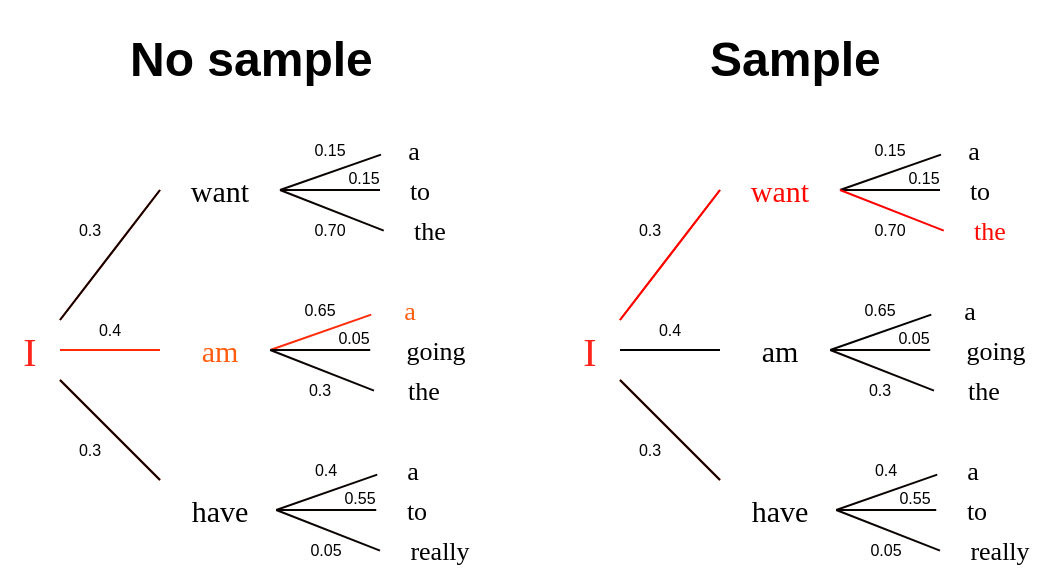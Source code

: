 <mxfile version="20.3.0" type="device"><diagram id="1QyO98hl3nDvph0_O422" name="Page-1"><mxGraphModel dx="1038" dy="649" grid="1" gridSize="10" guides="1" tooltips="1" connect="1" arrows="1" fold="1" page="1" pageScale="1" pageWidth="850" pageHeight="1100" math="0" shadow="0"><root><mxCell id="0"/><mxCell id="1" parent="0"/><mxCell id="Yl-vMLZ6tdEaoKD6YUdp-1" value="I" style="text;html=1;strokeColor=none;fillColor=none;align=center;verticalAlign=middle;whiteSpace=wrap;rounded=0;strokeWidth=2;fontSize=20;fontFamily=Roboto Slab;fontSource=https%3A%2F%2Ffonts.googleapis.com%2Fcss%3Ffamily%3DRoboto%2BSlab;fontStyle=0;fontColor=#FF241C;" parent="1" vertex="1"><mxGeometry x="90" y="210" width="30" height="30" as="geometry"/></mxCell><mxCell id="Yl-vMLZ6tdEaoKD6YUdp-2" value="am" style="text;html=1;strokeColor=none;fillColor=none;align=center;verticalAlign=middle;whiteSpace=wrap;rounded=0;strokeWidth=2;fontSize=15;fontFamily=Roboto Slab;fontSource=https%3A%2F%2Ffonts.googleapis.com%2Fcss%3Ffamily%3DRoboto%2BSlab;fontColor=#FF5D0D;" parent="1" vertex="1"><mxGeometry x="170" y="210" width="60" height="30" as="geometry"/></mxCell><mxCell id="Yl-vMLZ6tdEaoKD6YUdp-3" value="want" style="text;html=1;strokeColor=none;fillColor=none;align=center;verticalAlign=middle;whiteSpace=wrap;rounded=0;strokeWidth=2;fontSize=15;fontFamily=Roboto Slab;fontSource=https%3A%2F%2Ffonts.googleapis.com%2Fcss%3Ffamily%3DRoboto%2BSlab;" parent="1" vertex="1"><mxGeometry x="170" y="130" width="60" height="30" as="geometry"/></mxCell><mxCell id="Yl-vMLZ6tdEaoKD6YUdp-4" value="have" style="text;html=1;strokeColor=none;fillColor=none;align=center;verticalAlign=middle;whiteSpace=wrap;rounded=0;strokeWidth=2;fontSize=15;fontFamily=Roboto Slab;fontSource=https%3A%2F%2Ffonts.googleapis.com%2Fcss%3Ffamily%3DRoboto%2BSlab;" parent="1" vertex="1"><mxGeometry x="170" y="290" width="60" height="30" as="geometry"/></mxCell><mxCell id="Yl-vMLZ6tdEaoKD6YUdp-5" value="a" style="text;html=1;strokeColor=none;fillColor=none;align=center;verticalAlign=middle;whiteSpace=wrap;rounded=0;strokeWidth=2;fontSize=13;fontFamily=Roboto Slab;fontSource=https%3A%2F%2Ffonts.googleapis.com%2Fcss%3Ffamily%3DRoboto%2BSlab;" parent="1" vertex="1"><mxGeometry x="267" y="110" width="60" height="30" as="geometry"/></mxCell><mxCell id="Yl-vMLZ6tdEaoKD6YUdp-6" value="the" style="text;html=1;strokeColor=none;fillColor=none;align=center;verticalAlign=middle;whiteSpace=wrap;rounded=0;strokeWidth=2;fontSize=13;fontFamily=Roboto Slab;fontSource=https%3A%2F%2Ffonts.googleapis.com%2Fcss%3Ffamily%3DRoboto%2BSlab;" parent="1" vertex="1"><mxGeometry x="280" y="150" width="50" height="30" as="geometry"/></mxCell><mxCell id="Yl-vMLZ6tdEaoKD6YUdp-7" value="to" style="text;html=1;strokeColor=none;fillColor=none;align=center;verticalAlign=middle;whiteSpace=wrap;rounded=0;strokeWidth=2;fontSize=13;fontFamily=Roboto Slab;fontSource=https%3A%2F%2Ffonts.googleapis.com%2Fcss%3Ffamily%3DRoboto%2BSlab;" parent="1" vertex="1"><mxGeometry x="270" y="130" width="60" height="30" as="geometry"/></mxCell><mxCell id="Yl-vMLZ6tdEaoKD6YUdp-8" value="a" style="text;html=1;strokeColor=none;fillColor=none;align=center;verticalAlign=middle;whiteSpace=wrap;rounded=0;strokeWidth=2;fontSize=13;fontFamily=Roboto Slab;fontSource=https%3A%2F%2Ffonts.googleapis.com%2Fcss%3Ffamily%3DRoboto%2BSlab;fontColor=#FF5D0D;" parent="1" vertex="1"><mxGeometry x="265" y="190" width="60" height="30" as="geometry"/></mxCell><mxCell id="Yl-vMLZ6tdEaoKD6YUdp-9" value="the" style="text;html=1;strokeColor=none;fillColor=none;align=center;verticalAlign=middle;whiteSpace=wrap;rounded=0;strokeWidth=2;fontSize=13;fontFamily=Roboto Slab;fontSource=https%3A%2F%2Ffonts.googleapis.com%2Fcss%3Ffamily%3DRoboto%2BSlab;" parent="1" vertex="1"><mxGeometry x="272.12" y="230" width="60" height="30" as="geometry"/></mxCell><mxCell id="Yl-vMLZ6tdEaoKD6YUdp-10" value="going" style="text;html=1;strokeColor=none;fillColor=none;align=center;verticalAlign=middle;whiteSpace=wrap;rounded=0;strokeWidth=2;fontSize=13;fontFamily=Roboto Slab;fontSource=https%3A%2F%2Ffonts.googleapis.com%2Fcss%3Ffamily%3DRoboto%2BSlab;" parent="1" vertex="1"><mxGeometry x="278" y="210" width="60" height="30" as="geometry"/></mxCell><mxCell id="Yl-vMLZ6tdEaoKD6YUdp-11" value="a" style="text;html=1;strokeColor=none;fillColor=none;align=center;verticalAlign=middle;whiteSpace=wrap;rounded=0;strokeWidth=2;fontSize=13;fontFamily=Roboto Slab;fontSource=https%3A%2F%2Ffonts.googleapis.com%2Fcss%3Ffamily%3DRoboto%2BSlab;" parent="1" vertex="1"><mxGeometry x="270" y="270" width="53" height="30" as="geometry"/></mxCell><mxCell id="Yl-vMLZ6tdEaoKD6YUdp-12" value="really" style="text;html=1;strokeColor=none;fillColor=none;align=center;verticalAlign=middle;whiteSpace=wrap;rounded=0;strokeWidth=2;fontSize=13;fontFamily=Roboto Slab;fontSource=https%3A%2F%2Ffonts.googleapis.com%2Fcss%3Ffamily%3DRoboto%2BSlab;" parent="1" vertex="1"><mxGeometry x="280" y="310" width="60" height="30" as="geometry"/></mxCell><mxCell id="Yl-vMLZ6tdEaoKD6YUdp-13" value="to" style="text;html=1;strokeColor=none;fillColor=none;align=center;verticalAlign=middle;whiteSpace=wrap;rounded=0;strokeWidth=2;fontSize=13;fontFamily=Roboto Slab;fontSource=https%3A%2F%2Ffonts.googleapis.com%2Fcss%3Ffamily%3DRoboto%2BSlab;" parent="1" vertex="1"><mxGeometry x="270" y="290" width="57" height="30" as="geometry"/></mxCell><mxCell id="Yl-vMLZ6tdEaoKD6YUdp-14" value="" style="endArrow=none;html=1;rounded=0;strokeColor=#FF3C00;fontFamily=Roboto Slab;fontSource=https%3A%2F%2Ffonts.googleapis.com%2Fcss%3Ffamily%3DRoboto%2BSlab;fontSize=15;exitX=1;exitY=0;exitDx=0;exitDy=0;entryX=0;entryY=0.5;entryDx=0;entryDy=0;" parent="1" source="Yl-vMLZ6tdEaoKD6YUdp-1" target="Yl-vMLZ6tdEaoKD6YUdp-3" edge="1"><mxGeometry width="50" height="50" relative="1" as="geometry"><mxPoint x="150" y="230" as="sourcePoint"/><mxPoint x="200" y="180" as="targetPoint"/></mxGeometry></mxCell><mxCell id="Yl-vMLZ6tdEaoKD6YUdp-15" value="" style="endArrow=none;html=1;rounded=0;strokeColor=#FF3C00;fontFamily=Roboto Slab;fontSource=https%3A%2F%2Ffonts.googleapis.com%2Fcss%3Ffamily%3DRoboto%2BSlab;fontSize=15;exitX=1;exitY=0.5;exitDx=0;exitDy=0;entryX=0;entryY=0.5;entryDx=0;entryDy=0;" parent="1" source="Yl-vMLZ6tdEaoKD6YUdp-1" target="Yl-vMLZ6tdEaoKD6YUdp-2" edge="1"><mxGeometry width="50" height="50" relative="1" as="geometry"><mxPoint x="100" y="220" as="sourcePoint"/><mxPoint x="180" y="155" as="targetPoint"/></mxGeometry></mxCell><mxCell id="Yl-vMLZ6tdEaoKD6YUdp-16" value="" style="endArrow=none;html=1;rounded=0;strokeColor=#FF3C00;fontFamily=Roboto Slab;fontSource=https%3A%2F%2Ffonts.googleapis.com%2Fcss%3Ffamily%3DRoboto%2BSlab;fontSize=15;exitX=1;exitY=1;exitDx=0;exitDy=0;entryX=0;entryY=0;entryDx=0;entryDy=0;" parent="1" source="Yl-vMLZ6tdEaoKD6YUdp-1" target="Yl-vMLZ6tdEaoKD6YUdp-4" edge="1"><mxGeometry width="50" height="50" relative="1" as="geometry"><mxPoint x="130" y="235" as="sourcePoint"/><mxPoint x="180" y="235" as="targetPoint"/></mxGeometry></mxCell><mxCell id="Yl-vMLZ6tdEaoKD6YUdp-17" value="" style="endArrow=none;html=1;rounded=0;strokeColor=#0A0200;fontFamily=Roboto Slab;fontSource=https%3A%2F%2Ffonts.googleapis.com%2Fcss%3Ffamily%3DRoboto%2BSlab;fontSize=15;entryX=1;entryY=0.5;entryDx=0;entryDy=0;exitX=0.175;exitY=-0.089;exitDx=0;exitDy=0;exitPerimeter=0;" parent="1" source="Yl-vMLZ6tdEaoKD6YUdp-7" target="Yl-vMLZ6tdEaoKD6YUdp-3" edge="1"><mxGeometry width="50" height="50" relative="1" as="geometry"><mxPoint x="130" y="220" as="sourcePoint"/><mxPoint x="180" y="155" as="targetPoint"/></mxGeometry></mxCell><mxCell id="Yl-vMLZ6tdEaoKD6YUdp-18" value="" style="endArrow=none;html=1;rounded=0;strokeColor=#0A0200;fontFamily=Roboto Slab;fontSource=https%3A%2F%2Ffonts.googleapis.com%2Fcss%3Ffamily%3DRoboto%2BSlab;fontSize=15;entryX=1;entryY=0.5;entryDx=0;entryDy=0;" parent="1" target="Yl-vMLZ6tdEaoKD6YUdp-3" edge="1"><mxGeometry width="50" height="50" relative="1" as="geometry"><mxPoint x="280" y="145" as="sourcePoint"/><mxPoint x="240" y="155" as="targetPoint"/></mxGeometry></mxCell><mxCell id="Yl-vMLZ6tdEaoKD6YUdp-19" value="" style="endArrow=none;html=1;rounded=0;strokeColor=#0A0200;fontFamily=Roboto Slab;fontSource=https%3A%2F%2Ffonts.googleapis.com%2Fcss%3Ffamily%3DRoboto%2BSlab;fontSize=15;entryX=1;entryY=0.5;entryDx=0;entryDy=0;exitX=0.198;exitY=1.176;exitDx=0;exitDy=0;exitPerimeter=0;" parent="1" source="Yl-vMLZ6tdEaoKD6YUdp-7" target="Yl-vMLZ6tdEaoKD6YUdp-3" edge="1"><mxGeometry width="50" height="50" relative="1" as="geometry"><mxPoint x="290" y="155" as="sourcePoint"/><mxPoint x="240" y="155" as="targetPoint"/></mxGeometry></mxCell><mxCell id="Yl-vMLZ6tdEaoKD6YUdp-20" value="" style="endArrow=none;html=1;rounded=0;strokeColor=#0A0200;fontFamily=Roboto Slab;fontSource=https%3A%2F%2Ffonts.googleapis.com%2Fcss%3Ffamily%3DRoboto%2BSlab;fontSize=15;exitX=1;exitY=0;exitDx=0;exitDy=0;entryX=0;entryY=0.5;entryDx=0;entryDy=0;" parent="1" edge="1"><mxGeometry width="50" height="50" relative="1" as="geometry"><mxPoint x="120" y="210" as="sourcePoint"/><mxPoint x="170" y="145" as="targetPoint"/></mxGeometry></mxCell><mxCell id="Yl-vMLZ6tdEaoKD6YUdp-21" value="" style="endArrow=none;html=1;rounded=0;strokeColor=#FF2B0A;fontFamily=Roboto Slab;fontSource=https%3A%2F%2Ffonts.googleapis.com%2Fcss%3Ffamily%3DRoboto%2BSlab;fontSize=15;exitX=1;exitY=0.5;exitDx=0;exitDy=0;entryX=0;entryY=0.5;entryDx=0;entryDy=0;" parent="1" edge="1"><mxGeometry width="50" height="50" relative="1" as="geometry"><mxPoint x="120" y="225" as="sourcePoint"/><mxPoint x="170" y="225" as="targetPoint"/></mxGeometry></mxCell><mxCell id="Yl-vMLZ6tdEaoKD6YUdp-22" value="" style="endArrow=none;html=1;rounded=0;strokeColor=#0A0200;fontFamily=Roboto Slab;fontSource=https%3A%2F%2Ffonts.googleapis.com%2Fcss%3Ffamily%3DRoboto%2BSlab;fontSize=15;exitX=1;exitY=1;exitDx=0;exitDy=0;entryX=0;entryY=0;entryDx=0;entryDy=0;" parent="1" edge="1"><mxGeometry width="50" height="50" relative="1" as="geometry"><mxPoint x="120" y="240" as="sourcePoint"/><mxPoint x="170" y="290" as="targetPoint"/></mxGeometry></mxCell><mxCell id="Yl-vMLZ6tdEaoKD6YUdp-23" value="0.4" style="text;html=1;strokeColor=none;fillColor=none;align=center;verticalAlign=middle;whiteSpace=wrap;rounded=0;strokeWidth=2;fontFamily=Helvetica;fontSize=8;" parent="1" vertex="1"><mxGeometry x="140" y="210" width="10" height="10" as="geometry"/></mxCell><mxCell id="Yl-vMLZ6tdEaoKD6YUdp-24" value="0.3" style="text;html=1;strokeColor=none;fillColor=none;align=center;verticalAlign=middle;whiteSpace=wrap;rounded=0;strokeWidth=2;fontFamily=Helvetica;fontSize=8;" parent="1" vertex="1"><mxGeometry x="130" y="160" width="10" height="10" as="geometry"/></mxCell><mxCell id="Yl-vMLZ6tdEaoKD6YUdp-25" value="0.3" style="text;html=1;strokeColor=none;fillColor=none;align=center;verticalAlign=middle;whiteSpace=wrap;rounded=0;strokeWidth=2;fontFamily=Helvetica;fontSize=8;" parent="1" vertex="1"><mxGeometry x="130" y="270" width="10" height="10" as="geometry"/></mxCell><mxCell id="Yl-vMLZ6tdEaoKD6YUdp-26" value="0.15" style="text;html=1;strokeColor=none;fillColor=none;align=center;verticalAlign=middle;whiteSpace=wrap;rounded=0;strokeWidth=2;fontFamily=Helvetica;fontSize=8;" parent="1" vertex="1"><mxGeometry x="250" y="120" width="10" height="10" as="geometry"/></mxCell><mxCell id="Yl-vMLZ6tdEaoKD6YUdp-27" value="0.70" style="text;html=1;strokeColor=none;fillColor=none;align=center;verticalAlign=middle;whiteSpace=wrap;rounded=0;strokeWidth=2;fontFamily=Helvetica;fontSize=8;" parent="1" vertex="1"><mxGeometry x="250" y="160" width="10" height="10" as="geometry"/></mxCell><mxCell id="Yl-vMLZ6tdEaoKD6YUdp-28" value="0.15" style="text;html=1;strokeColor=none;fillColor=none;align=center;verticalAlign=middle;whiteSpace=wrap;rounded=0;strokeWidth=2;fontFamily=Helvetica;fontSize=8;imageAspect=0;pointerEvents=0;" parent="1" vertex="1"><mxGeometry x="267" y="134" width="10" height="10" as="geometry"/></mxCell><mxCell id="Yl-vMLZ6tdEaoKD6YUdp-29" value="" style="endArrow=none;html=1;rounded=0;strokeColor=#FF2B0A;fontFamily=Roboto Slab;fontSource=https%3A%2F%2Ffonts.googleapis.com%2Fcss%3Ffamily%3DRoboto%2BSlab;fontSize=15;entryX=1;entryY=0.5;entryDx=0;entryDy=0;exitX=0.175;exitY=-0.089;exitDx=0;exitDy=0;exitPerimeter=0;" parent="1" edge="1"><mxGeometry width="50" height="50" relative="1" as="geometry"><mxPoint x="275.62" y="207.33" as="sourcePoint"/><mxPoint x="225.12" y="225" as="targetPoint"/></mxGeometry></mxCell><mxCell id="Yl-vMLZ6tdEaoKD6YUdp-30" value="" style="endArrow=none;html=1;rounded=0;strokeColor=#0A0200;fontFamily=Roboto Slab;fontSource=https%3A%2F%2Ffonts.googleapis.com%2Fcss%3Ffamily%3DRoboto%2BSlab;fontSize=15;entryX=1;entryY=0.5;entryDx=0;entryDy=0;" parent="1" edge="1"><mxGeometry width="50" height="50" relative="1" as="geometry"><mxPoint x="275.12" y="225" as="sourcePoint"/><mxPoint x="225.12" y="225" as="targetPoint"/></mxGeometry></mxCell><mxCell id="Yl-vMLZ6tdEaoKD6YUdp-31" value="" style="endArrow=none;html=1;rounded=0;strokeColor=#0A0200;fontFamily=Roboto Slab;fontSource=https%3A%2F%2Ffonts.googleapis.com%2Fcss%3Ffamily%3DRoboto%2BSlab;fontSize=15;entryX=1;entryY=0.5;entryDx=0;entryDy=0;exitX=0.198;exitY=1.176;exitDx=0;exitDy=0;exitPerimeter=0;" parent="1" edge="1"><mxGeometry width="50" height="50" relative="1" as="geometry"><mxPoint x="277" y="245.28" as="sourcePoint"/><mxPoint x="225.12" y="225" as="targetPoint"/></mxGeometry></mxCell><mxCell id="Yl-vMLZ6tdEaoKD6YUdp-32" value="0.65" style="text;html=1;strokeColor=none;fillColor=none;align=center;verticalAlign=middle;whiteSpace=wrap;rounded=0;strokeWidth=2;fontFamily=Helvetica;fontSize=8;" parent="1" vertex="1"><mxGeometry x="245.12" y="200" width="10" height="10" as="geometry"/></mxCell><mxCell id="Yl-vMLZ6tdEaoKD6YUdp-33" value="0.3" style="text;html=1;strokeColor=none;fillColor=none;align=center;verticalAlign=middle;whiteSpace=wrap;rounded=0;strokeWidth=2;fontFamily=Helvetica;fontSize=8;" parent="1" vertex="1"><mxGeometry x="245.12" y="240" width="10" height="10" as="geometry"/></mxCell><mxCell id="Yl-vMLZ6tdEaoKD6YUdp-34" value="0.05" style="text;html=1;strokeColor=none;fillColor=none;align=center;verticalAlign=middle;whiteSpace=wrap;rounded=0;strokeWidth=2;fontFamily=Helvetica;fontSize=8;imageAspect=0;pointerEvents=0;" parent="1" vertex="1"><mxGeometry x="262.12" y="214" width="10" height="10" as="geometry"/></mxCell><mxCell id="Yl-vMLZ6tdEaoKD6YUdp-35" value="" style="endArrow=none;html=1;rounded=0;strokeColor=#0A0200;fontFamily=Roboto Slab;fontSource=https%3A%2F%2Ffonts.googleapis.com%2Fcss%3Ffamily%3DRoboto%2BSlab;fontSize=15;entryX=1;entryY=0.5;entryDx=0;entryDy=0;exitX=0.175;exitY=-0.089;exitDx=0;exitDy=0;exitPerimeter=0;" parent="1" edge="1"><mxGeometry width="50" height="50" relative="1" as="geometry"><mxPoint x="278.62" y="287.33" as="sourcePoint"/><mxPoint x="228.12" y="305" as="targetPoint"/></mxGeometry></mxCell><mxCell id="Yl-vMLZ6tdEaoKD6YUdp-36" value="" style="endArrow=none;html=1;rounded=0;strokeColor=#0A0200;fontFamily=Roboto Slab;fontSource=https%3A%2F%2Ffonts.googleapis.com%2Fcss%3Ffamily%3DRoboto%2BSlab;fontSize=15;entryX=1;entryY=0.5;entryDx=0;entryDy=0;" parent="1" edge="1"><mxGeometry width="50" height="50" relative="1" as="geometry"><mxPoint x="278.12" y="305" as="sourcePoint"/><mxPoint x="228.12" y="305" as="targetPoint"/></mxGeometry></mxCell><mxCell id="Yl-vMLZ6tdEaoKD6YUdp-37" value="" style="endArrow=none;html=1;rounded=0;strokeColor=#0A0200;fontFamily=Roboto Slab;fontSource=https%3A%2F%2Ffonts.googleapis.com%2Fcss%3Ffamily%3DRoboto%2BSlab;fontSize=15;entryX=1;entryY=0.5;entryDx=0;entryDy=0;exitX=0.198;exitY=1.176;exitDx=0;exitDy=0;exitPerimeter=0;" parent="1" edge="1"><mxGeometry width="50" height="50" relative="1" as="geometry"><mxPoint x="280" y="325.28" as="sourcePoint"/><mxPoint x="228.12" y="305" as="targetPoint"/></mxGeometry></mxCell><mxCell id="Yl-vMLZ6tdEaoKD6YUdp-38" value="0.4" style="text;html=1;strokeColor=none;fillColor=none;align=center;verticalAlign=middle;whiteSpace=wrap;rounded=0;strokeWidth=2;fontFamily=Helvetica;fontSize=8;" parent="1" vertex="1"><mxGeometry x="248.12" y="280" width="10" height="10" as="geometry"/></mxCell><mxCell id="Yl-vMLZ6tdEaoKD6YUdp-39" value="0.05" style="text;html=1;strokeColor=none;fillColor=none;align=center;verticalAlign=middle;whiteSpace=wrap;rounded=0;strokeWidth=2;fontFamily=Helvetica;fontSize=8;" parent="1" vertex="1"><mxGeometry x="248.12" y="320" width="10" height="10" as="geometry"/></mxCell><mxCell id="Yl-vMLZ6tdEaoKD6YUdp-40" value="0.55" style="text;html=1;strokeColor=none;fillColor=none;align=center;verticalAlign=middle;whiteSpace=wrap;rounded=0;strokeWidth=2;fontFamily=Helvetica;fontSize=8;imageAspect=0;pointerEvents=0;" parent="1" vertex="1"><mxGeometry x="265.12" y="294" width="10" height="10" as="geometry"/></mxCell><mxCell id="Yl-vMLZ6tdEaoKD6YUdp-41" value="I" style="text;html=1;strokeColor=none;fillColor=none;align=center;verticalAlign=middle;whiteSpace=wrap;rounded=0;strokeWidth=2;fontSize=20;fontFamily=Roboto Slab;fontSource=https%3A%2F%2Ffonts.googleapis.com%2Fcss%3Ffamily%3DRoboto%2BSlab;fontStyle=0;fontColor=#FF241C;" parent="1" vertex="1"><mxGeometry x="370" y="210" width="30" height="30" as="geometry"/></mxCell><mxCell id="Yl-vMLZ6tdEaoKD6YUdp-42" value="am" style="text;html=1;strokeColor=none;fillColor=none;align=center;verticalAlign=middle;whiteSpace=wrap;rounded=0;strokeWidth=2;fontSize=15;fontFamily=Roboto Slab;fontSource=https%3A%2F%2Ffonts.googleapis.com%2Fcss%3Ffamily%3DRoboto%2BSlab;fontColor=#000000;" parent="1" vertex="1"><mxGeometry x="450" y="210" width="60" height="30" as="geometry"/></mxCell><mxCell id="Yl-vMLZ6tdEaoKD6YUdp-43" value="want" style="text;html=1;strokeColor=none;fillColor=none;align=center;verticalAlign=middle;whiteSpace=wrap;rounded=0;strokeWidth=2;fontSize=15;fontFamily=Roboto Slab;fontSource=https%3A%2F%2Ffonts.googleapis.com%2Fcss%3Ffamily%3DRoboto%2BSlab;fontColor=#FF0800;" parent="1" vertex="1"><mxGeometry x="450" y="130" width="60" height="30" as="geometry"/></mxCell><mxCell id="Yl-vMLZ6tdEaoKD6YUdp-44" value="have" style="text;html=1;strokeColor=none;fillColor=none;align=center;verticalAlign=middle;whiteSpace=wrap;rounded=0;strokeWidth=2;fontSize=15;fontFamily=Roboto Slab;fontSource=https%3A%2F%2Ffonts.googleapis.com%2Fcss%3Ffamily%3DRoboto%2BSlab;" parent="1" vertex="1"><mxGeometry x="450" y="290" width="60" height="30" as="geometry"/></mxCell><mxCell id="Yl-vMLZ6tdEaoKD6YUdp-45" value="a" style="text;html=1;strokeColor=none;fillColor=none;align=center;verticalAlign=middle;whiteSpace=wrap;rounded=0;strokeWidth=2;fontSize=13;fontFamily=Roboto Slab;fontSource=https%3A%2F%2Ffonts.googleapis.com%2Fcss%3Ffamily%3DRoboto%2BSlab;" parent="1" vertex="1"><mxGeometry x="547" y="110" width="60" height="30" as="geometry"/></mxCell><mxCell id="Yl-vMLZ6tdEaoKD6YUdp-46" value="the" style="text;html=1;strokeColor=none;fillColor=none;align=center;verticalAlign=middle;whiteSpace=wrap;rounded=0;strokeWidth=2;fontSize=13;fontFamily=Roboto Slab;fontSource=https%3A%2F%2Ffonts.googleapis.com%2Fcss%3Ffamily%3DRoboto%2BSlab;fontColor=#FF0800;" parent="1" vertex="1"><mxGeometry x="560" y="150" width="50" height="30" as="geometry"/></mxCell><mxCell id="Yl-vMLZ6tdEaoKD6YUdp-47" value="to" style="text;html=1;strokeColor=none;fillColor=none;align=center;verticalAlign=middle;whiteSpace=wrap;rounded=0;strokeWidth=2;fontSize=13;fontFamily=Roboto Slab;fontSource=https%3A%2F%2Ffonts.googleapis.com%2Fcss%3Ffamily%3DRoboto%2BSlab;" parent="1" vertex="1"><mxGeometry x="550" y="130" width="60" height="30" as="geometry"/></mxCell><mxCell id="Yl-vMLZ6tdEaoKD6YUdp-48" value="a" style="text;html=1;strokeColor=none;fillColor=none;align=center;verticalAlign=middle;whiteSpace=wrap;rounded=0;strokeWidth=2;fontSize=13;fontFamily=Roboto Slab;fontSource=https%3A%2F%2Ffonts.googleapis.com%2Fcss%3Ffamily%3DRoboto%2BSlab;fontColor=#000000;" parent="1" vertex="1"><mxGeometry x="545" y="190" width="60" height="30" as="geometry"/></mxCell><mxCell id="Yl-vMLZ6tdEaoKD6YUdp-49" value="the" style="text;html=1;strokeColor=none;fillColor=none;align=center;verticalAlign=middle;whiteSpace=wrap;rounded=0;strokeWidth=2;fontSize=13;fontFamily=Roboto Slab;fontSource=https%3A%2F%2Ffonts.googleapis.com%2Fcss%3Ffamily%3DRoboto%2BSlab;" parent="1" vertex="1"><mxGeometry x="552.12" y="230" width="60" height="30" as="geometry"/></mxCell><mxCell id="Yl-vMLZ6tdEaoKD6YUdp-50" value="going" style="text;html=1;strokeColor=none;fillColor=none;align=center;verticalAlign=middle;whiteSpace=wrap;rounded=0;strokeWidth=2;fontSize=13;fontFamily=Roboto Slab;fontSource=https%3A%2F%2Ffonts.googleapis.com%2Fcss%3Ffamily%3DRoboto%2BSlab;" parent="1" vertex="1"><mxGeometry x="558" y="210" width="60" height="30" as="geometry"/></mxCell><mxCell id="Yl-vMLZ6tdEaoKD6YUdp-51" value="a" style="text;html=1;strokeColor=none;fillColor=none;align=center;verticalAlign=middle;whiteSpace=wrap;rounded=0;strokeWidth=2;fontSize=13;fontFamily=Roboto Slab;fontSource=https%3A%2F%2Ffonts.googleapis.com%2Fcss%3Ffamily%3DRoboto%2BSlab;" parent="1" vertex="1"><mxGeometry x="550" y="270" width="53" height="30" as="geometry"/></mxCell><mxCell id="Yl-vMLZ6tdEaoKD6YUdp-52" value="really" style="text;html=1;strokeColor=none;fillColor=none;align=center;verticalAlign=middle;whiteSpace=wrap;rounded=0;strokeWidth=2;fontSize=13;fontFamily=Roboto Slab;fontSource=https%3A%2F%2Ffonts.googleapis.com%2Fcss%3Ffamily%3DRoboto%2BSlab;" parent="1" vertex="1"><mxGeometry x="560" y="310" width="60" height="30" as="geometry"/></mxCell><mxCell id="Yl-vMLZ6tdEaoKD6YUdp-53" value="to" style="text;html=1;strokeColor=none;fillColor=none;align=center;verticalAlign=middle;whiteSpace=wrap;rounded=0;strokeWidth=2;fontSize=13;fontFamily=Roboto Slab;fontSource=https%3A%2F%2Ffonts.googleapis.com%2Fcss%3Ffamily%3DRoboto%2BSlab;" parent="1" vertex="1"><mxGeometry x="550" y="290" width="57" height="30" as="geometry"/></mxCell><mxCell id="Yl-vMLZ6tdEaoKD6YUdp-54" value="" style="endArrow=none;html=1;rounded=0;strokeColor=#FF3C00;fontFamily=Roboto Slab;fontSource=https%3A%2F%2Ffonts.googleapis.com%2Fcss%3Ffamily%3DRoboto%2BSlab;fontSize=15;exitX=1;exitY=0;exitDx=0;exitDy=0;entryX=0;entryY=0.5;entryDx=0;entryDy=0;" parent="1" source="Yl-vMLZ6tdEaoKD6YUdp-41" target="Yl-vMLZ6tdEaoKD6YUdp-43" edge="1"><mxGeometry width="50" height="50" relative="1" as="geometry"><mxPoint x="430" y="230" as="sourcePoint"/><mxPoint x="480" y="180" as="targetPoint"/></mxGeometry></mxCell><mxCell id="Yl-vMLZ6tdEaoKD6YUdp-55" value="" style="endArrow=none;html=1;rounded=0;strokeColor=#FF3C00;fontFamily=Roboto Slab;fontSource=https%3A%2F%2Ffonts.googleapis.com%2Fcss%3Ffamily%3DRoboto%2BSlab;fontSize=15;exitX=1;exitY=0.5;exitDx=0;exitDy=0;entryX=0;entryY=0.5;entryDx=0;entryDy=0;" parent="1" source="Yl-vMLZ6tdEaoKD6YUdp-41" target="Yl-vMLZ6tdEaoKD6YUdp-42" edge="1"><mxGeometry width="50" height="50" relative="1" as="geometry"><mxPoint x="380" y="220" as="sourcePoint"/><mxPoint x="460" y="155" as="targetPoint"/></mxGeometry></mxCell><mxCell id="Yl-vMLZ6tdEaoKD6YUdp-56" value="" style="endArrow=none;html=1;rounded=0;strokeColor=#FF3C00;fontFamily=Roboto Slab;fontSource=https%3A%2F%2Ffonts.googleapis.com%2Fcss%3Ffamily%3DRoboto%2BSlab;fontSize=15;exitX=1;exitY=1;exitDx=0;exitDy=0;entryX=0;entryY=0;entryDx=0;entryDy=0;" parent="1" source="Yl-vMLZ6tdEaoKD6YUdp-41" target="Yl-vMLZ6tdEaoKD6YUdp-44" edge="1"><mxGeometry width="50" height="50" relative="1" as="geometry"><mxPoint x="410" y="235" as="sourcePoint"/><mxPoint x="460" y="235" as="targetPoint"/></mxGeometry></mxCell><mxCell id="Yl-vMLZ6tdEaoKD6YUdp-57" value="" style="endArrow=none;html=1;rounded=0;strokeColor=#0A0200;fontFamily=Roboto Slab;fontSource=https%3A%2F%2Ffonts.googleapis.com%2Fcss%3Ffamily%3DRoboto%2BSlab;fontSize=15;entryX=1;entryY=0.5;entryDx=0;entryDy=0;exitX=0.175;exitY=-0.089;exitDx=0;exitDy=0;exitPerimeter=0;" parent="1" source="Yl-vMLZ6tdEaoKD6YUdp-47" target="Yl-vMLZ6tdEaoKD6YUdp-43" edge="1"><mxGeometry width="50" height="50" relative="1" as="geometry"><mxPoint x="410" y="220" as="sourcePoint"/><mxPoint x="460" y="155" as="targetPoint"/></mxGeometry></mxCell><mxCell id="Yl-vMLZ6tdEaoKD6YUdp-58" value="" style="endArrow=none;html=1;rounded=0;strokeColor=#0A0200;fontFamily=Roboto Slab;fontSource=https%3A%2F%2Ffonts.googleapis.com%2Fcss%3Ffamily%3DRoboto%2BSlab;fontSize=15;entryX=1;entryY=0.5;entryDx=0;entryDy=0;" parent="1" target="Yl-vMLZ6tdEaoKD6YUdp-43" edge="1"><mxGeometry width="50" height="50" relative="1" as="geometry"><mxPoint x="560" y="145.0" as="sourcePoint"/><mxPoint x="520" y="155" as="targetPoint"/></mxGeometry></mxCell><mxCell id="Yl-vMLZ6tdEaoKD6YUdp-59" value="" style="endArrow=none;html=1;rounded=0;strokeColor=#FF0000;fontFamily=Roboto Slab;fontSource=https%3A%2F%2Ffonts.googleapis.com%2Fcss%3Ffamily%3DRoboto%2BSlab;fontSize=15;entryX=1;entryY=0.5;entryDx=0;entryDy=0;exitX=0.198;exitY=1.176;exitDx=0;exitDy=0;exitPerimeter=0;fontColor=#FF7438;" parent="1" source="Yl-vMLZ6tdEaoKD6YUdp-47" target="Yl-vMLZ6tdEaoKD6YUdp-43" edge="1"><mxGeometry width="50" height="50" relative="1" as="geometry"><mxPoint x="570" y="155" as="sourcePoint"/><mxPoint x="520" y="155" as="targetPoint"/></mxGeometry></mxCell><mxCell id="Yl-vMLZ6tdEaoKD6YUdp-60" value="" style="endArrow=none;html=1;rounded=0;strokeColor=#FF0000;fontFamily=Roboto Slab;fontSource=https%3A%2F%2Ffonts.googleapis.com%2Fcss%3Ffamily%3DRoboto%2BSlab;fontSize=15;exitX=1;exitY=0;exitDx=0;exitDy=0;entryX=0;entryY=0.5;entryDx=0;entryDy=0;fontColor=#FF7438;" parent="1" edge="1"><mxGeometry width="50" height="50" relative="1" as="geometry"><mxPoint x="400" y="210.0" as="sourcePoint"/><mxPoint x="450" y="145.0" as="targetPoint"/></mxGeometry></mxCell><mxCell id="Yl-vMLZ6tdEaoKD6YUdp-61" value="" style="endArrow=none;html=1;rounded=0;strokeColor=#000000;fontFamily=Roboto Slab;fontSource=https%3A%2F%2Ffonts.googleapis.com%2Fcss%3Ffamily%3DRoboto%2BSlab;fontSize=15;exitX=1;exitY=0.5;exitDx=0;exitDy=0;entryX=0;entryY=0.5;entryDx=0;entryDy=0;fontColor=#000000;" parent="1" edge="1"><mxGeometry width="50" height="50" relative="1" as="geometry"><mxPoint x="400" y="225.0" as="sourcePoint"/><mxPoint x="450" y="225.0" as="targetPoint"/></mxGeometry></mxCell><mxCell id="Yl-vMLZ6tdEaoKD6YUdp-62" value="" style="endArrow=none;html=1;rounded=0;strokeColor=#0A0200;fontFamily=Roboto Slab;fontSource=https%3A%2F%2Ffonts.googleapis.com%2Fcss%3Ffamily%3DRoboto%2BSlab;fontSize=15;exitX=1;exitY=1;exitDx=0;exitDy=0;entryX=0;entryY=0;entryDx=0;entryDy=0;" parent="1" edge="1"><mxGeometry width="50" height="50" relative="1" as="geometry"><mxPoint x="400" y="240.0" as="sourcePoint"/><mxPoint x="450" y="290.0" as="targetPoint"/></mxGeometry></mxCell><mxCell id="Yl-vMLZ6tdEaoKD6YUdp-63" value="0.4" style="text;html=1;strokeColor=none;fillColor=none;align=center;verticalAlign=middle;whiteSpace=wrap;rounded=0;strokeWidth=2;fontFamily=Helvetica;fontSize=8;" parent="1" vertex="1"><mxGeometry x="420" y="210" width="10" height="10" as="geometry"/></mxCell><mxCell id="Yl-vMLZ6tdEaoKD6YUdp-64" value="0.3" style="text;html=1;strokeColor=none;fillColor=none;align=center;verticalAlign=middle;whiteSpace=wrap;rounded=0;strokeWidth=2;fontFamily=Helvetica;fontSize=8;" parent="1" vertex="1"><mxGeometry x="410" y="160" width="10" height="10" as="geometry"/></mxCell><mxCell id="Yl-vMLZ6tdEaoKD6YUdp-65" value="0.3" style="text;html=1;strokeColor=none;fillColor=none;align=center;verticalAlign=middle;whiteSpace=wrap;rounded=0;strokeWidth=2;fontFamily=Helvetica;fontSize=8;" parent="1" vertex="1"><mxGeometry x="410" y="270" width="10" height="10" as="geometry"/></mxCell><mxCell id="Yl-vMLZ6tdEaoKD6YUdp-66" value="0.15" style="text;html=1;strokeColor=none;fillColor=none;align=center;verticalAlign=middle;whiteSpace=wrap;rounded=0;strokeWidth=2;fontFamily=Helvetica;fontSize=8;" parent="1" vertex="1"><mxGeometry x="530" y="120" width="10" height="10" as="geometry"/></mxCell><mxCell id="Yl-vMLZ6tdEaoKD6YUdp-67" value="0.70" style="text;html=1;strokeColor=none;fillColor=none;align=center;verticalAlign=middle;whiteSpace=wrap;rounded=0;strokeWidth=2;fontFamily=Helvetica;fontSize=8;" parent="1" vertex="1"><mxGeometry x="530" y="160" width="10" height="10" as="geometry"/></mxCell><mxCell id="Yl-vMLZ6tdEaoKD6YUdp-68" value="0.15" style="text;html=1;strokeColor=none;fillColor=none;align=center;verticalAlign=middle;whiteSpace=wrap;rounded=0;strokeWidth=2;fontFamily=Helvetica;fontSize=8;imageAspect=0;pointerEvents=0;" parent="1" vertex="1"><mxGeometry x="547" y="134" width="10" height="10" as="geometry"/></mxCell><mxCell id="Yl-vMLZ6tdEaoKD6YUdp-69" value="" style="endArrow=none;html=1;rounded=0;strokeColor=#000000;fontFamily=Roboto Slab;fontSource=https%3A%2F%2Ffonts.googleapis.com%2Fcss%3Ffamily%3DRoboto%2BSlab;fontSize=15;entryX=1;entryY=0.5;entryDx=0;entryDy=0;exitX=0.175;exitY=-0.089;exitDx=0;exitDy=0;exitPerimeter=0;fontColor=#000000;" parent="1" edge="1"><mxGeometry width="50" height="50" relative="1" as="geometry"><mxPoint x="555.62" y="207.33" as="sourcePoint"/><mxPoint x="505.12" y="225.0" as="targetPoint"/></mxGeometry></mxCell><mxCell id="Yl-vMLZ6tdEaoKD6YUdp-70" value="" style="endArrow=none;html=1;rounded=0;strokeColor=#0A0200;fontFamily=Roboto Slab;fontSource=https%3A%2F%2Ffonts.googleapis.com%2Fcss%3Ffamily%3DRoboto%2BSlab;fontSize=15;entryX=1;entryY=0.5;entryDx=0;entryDy=0;" parent="1" edge="1"><mxGeometry width="50" height="50" relative="1" as="geometry"><mxPoint x="555.12" y="225.0" as="sourcePoint"/><mxPoint x="505.12" y="225.0" as="targetPoint"/></mxGeometry></mxCell><mxCell id="Yl-vMLZ6tdEaoKD6YUdp-71" value="" style="endArrow=none;html=1;rounded=0;strokeColor=#0A0200;fontFamily=Roboto Slab;fontSource=https%3A%2F%2Ffonts.googleapis.com%2Fcss%3Ffamily%3DRoboto%2BSlab;fontSize=15;entryX=1;entryY=0.5;entryDx=0;entryDy=0;exitX=0.198;exitY=1.176;exitDx=0;exitDy=0;exitPerimeter=0;" parent="1" edge="1"><mxGeometry width="50" height="50" relative="1" as="geometry"><mxPoint x="557" y="245.28" as="sourcePoint"/><mxPoint x="505.12" y="225.0" as="targetPoint"/></mxGeometry></mxCell><mxCell id="Yl-vMLZ6tdEaoKD6YUdp-72" value="0.65" style="text;html=1;strokeColor=none;fillColor=none;align=center;verticalAlign=middle;whiteSpace=wrap;rounded=0;strokeWidth=2;fontFamily=Helvetica;fontSize=8;" parent="1" vertex="1"><mxGeometry x="525.12" y="200" width="10" height="10" as="geometry"/></mxCell><mxCell id="Yl-vMLZ6tdEaoKD6YUdp-73" value="0.3" style="text;html=1;strokeColor=none;fillColor=none;align=center;verticalAlign=middle;whiteSpace=wrap;rounded=0;strokeWidth=2;fontFamily=Helvetica;fontSize=8;" parent="1" vertex="1"><mxGeometry x="525.12" y="240" width="10" height="10" as="geometry"/></mxCell><mxCell id="Yl-vMLZ6tdEaoKD6YUdp-74" value="0.05" style="text;html=1;strokeColor=none;fillColor=none;align=center;verticalAlign=middle;whiteSpace=wrap;rounded=0;strokeWidth=2;fontFamily=Helvetica;fontSize=8;imageAspect=0;pointerEvents=0;" parent="1" vertex="1"><mxGeometry x="542.12" y="214" width="10" height="10" as="geometry"/></mxCell><mxCell id="Yl-vMLZ6tdEaoKD6YUdp-75" value="" style="endArrow=none;html=1;rounded=0;strokeColor=#0A0200;fontFamily=Roboto Slab;fontSource=https%3A%2F%2Ffonts.googleapis.com%2Fcss%3Ffamily%3DRoboto%2BSlab;fontSize=15;entryX=1;entryY=0.5;entryDx=0;entryDy=0;exitX=0.175;exitY=-0.089;exitDx=0;exitDy=0;exitPerimeter=0;" parent="1" edge="1"><mxGeometry width="50" height="50" relative="1" as="geometry"><mxPoint x="558.62" y="287.33" as="sourcePoint"/><mxPoint x="508.12" y="305.0" as="targetPoint"/></mxGeometry></mxCell><mxCell id="Yl-vMLZ6tdEaoKD6YUdp-76" value="" style="endArrow=none;html=1;rounded=0;strokeColor=#0A0200;fontFamily=Roboto Slab;fontSource=https%3A%2F%2Ffonts.googleapis.com%2Fcss%3Ffamily%3DRoboto%2BSlab;fontSize=15;entryX=1;entryY=0.5;entryDx=0;entryDy=0;" parent="1" edge="1"><mxGeometry width="50" height="50" relative="1" as="geometry"><mxPoint x="558.12" y="305.0" as="sourcePoint"/><mxPoint x="508.12" y="305.0" as="targetPoint"/></mxGeometry></mxCell><mxCell id="Yl-vMLZ6tdEaoKD6YUdp-77" value="" style="endArrow=none;html=1;rounded=0;strokeColor=#0A0200;fontFamily=Roboto Slab;fontSource=https%3A%2F%2Ffonts.googleapis.com%2Fcss%3Ffamily%3DRoboto%2BSlab;fontSize=15;entryX=1;entryY=0.5;entryDx=0;entryDy=0;exitX=0.198;exitY=1.176;exitDx=0;exitDy=0;exitPerimeter=0;" parent="1" edge="1"><mxGeometry width="50" height="50" relative="1" as="geometry"><mxPoint x="560" y="325.28" as="sourcePoint"/><mxPoint x="508.12" y="305.0" as="targetPoint"/></mxGeometry></mxCell><mxCell id="Yl-vMLZ6tdEaoKD6YUdp-78" value="0.4" style="text;html=1;strokeColor=none;fillColor=none;align=center;verticalAlign=middle;whiteSpace=wrap;rounded=0;strokeWidth=2;fontFamily=Helvetica;fontSize=8;" parent="1" vertex="1"><mxGeometry x="528.12" y="280" width="10" height="10" as="geometry"/></mxCell><mxCell id="Yl-vMLZ6tdEaoKD6YUdp-79" value="0.05" style="text;html=1;strokeColor=none;fillColor=none;align=center;verticalAlign=middle;whiteSpace=wrap;rounded=0;strokeWidth=2;fontFamily=Helvetica;fontSize=8;" parent="1" vertex="1"><mxGeometry x="528.12" y="320" width="10" height="10" as="geometry"/></mxCell><mxCell id="Yl-vMLZ6tdEaoKD6YUdp-80" value="0.55" style="text;html=1;strokeColor=none;fillColor=none;align=center;verticalAlign=middle;whiteSpace=wrap;rounded=0;strokeWidth=2;fontFamily=Helvetica;fontSize=8;imageAspect=0;pointerEvents=0;" parent="1" vertex="1"><mxGeometry x="545.12" y="294" width="4.88" height="10" as="geometry"/></mxCell><mxCell id="Yl-vMLZ6tdEaoKD6YUdp-81" value="&lt;h1&gt;No sample&lt;/h1&gt;" style="text;html=1;strokeColor=none;fillColor=none;spacing=5;spacingTop=-20;whiteSpace=wrap;overflow=hidden;rounded=0;" parent="1" vertex="1"><mxGeometry x="150" y="60" width="140" height="40" as="geometry"/></mxCell><mxCell id="Yl-vMLZ6tdEaoKD6YUdp-82" value="&lt;h1&gt;Sample&lt;/h1&gt;" style="text;html=1;strokeColor=none;fillColor=none;spacing=5;spacingTop=-20;whiteSpace=wrap;overflow=hidden;rounded=0;" parent="1" vertex="1"><mxGeometry x="440" y="60" width="140" height="40" as="geometry"/></mxCell></root></mxGraphModel></diagram></mxfile>